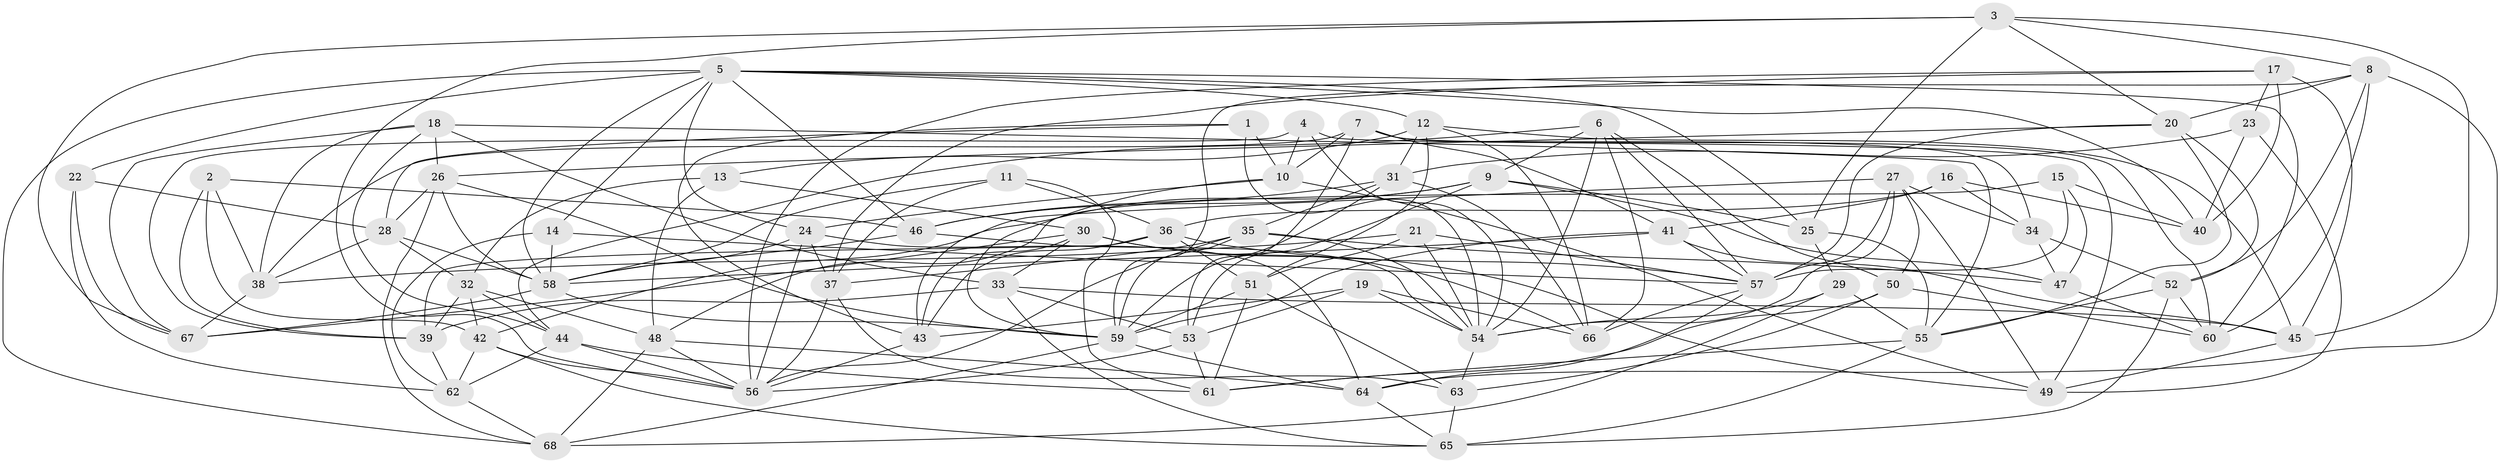 // original degree distribution, {4: 1.0}
// Generated by graph-tools (version 1.1) at 2025/26/03/09/25 03:26:58]
// undirected, 68 vertices, 200 edges
graph export_dot {
graph [start="1"]
  node [color=gray90,style=filled];
  1;
  2;
  3;
  4;
  5;
  6;
  7;
  8;
  9;
  10;
  11;
  12;
  13;
  14;
  15;
  16;
  17;
  18;
  19;
  20;
  21;
  22;
  23;
  24;
  25;
  26;
  27;
  28;
  29;
  30;
  31;
  32;
  33;
  34;
  35;
  36;
  37;
  38;
  39;
  40;
  41;
  42;
  43;
  44;
  45;
  46;
  47;
  48;
  49;
  50;
  51;
  52;
  53;
  54;
  55;
  56;
  57;
  58;
  59;
  60;
  61;
  62;
  63;
  64;
  65;
  66;
  67;
  68;
  1 -- 10 [weight=1.0];
  1 -- 28 [weight=1.0];
  1 -- 43 [weight=1.0];
  1 -- 54 [weight=1.0];
  2 -- 38 [weight=1.0];
  2 -- 39 [weight=1.0];
  2 -- 42 [weight=1.0];
  2 -- 46 [weight=1.0];
  3 -- 8 [weight=1.0];
  3 -- 20 [weight=1.0];
  3 -- 25 [weight=1.0];
  3 -- 45 [weight=1.0];
  3 -- 56 [weight=1.0];
  3 -- 67 [weight=1.0];
  4 -- 10 [weight=1.0];
  4 -- 39 [weight=1.0];
  4 -- 49 [weight=1.0];
  4 -- 54 [weight=1.0];
  5 -- 12 [weight=1.0];
  5 -- 14 [weight=1.0];
  5 -- 22 [weight=1.0];
  5 -- 24 [weight=1.0];
  5 -- 25 [weight=1.0];
  5 -- 40 [weight=1.0];
  5 -- 46 [weight=1.0];
  5 -- 58 [weight=1.0];
  5 -- 60 [weight=1.0];
  5 -- 68 [weight=1.0];
  6 -- 9 [weight=1.0];
  6 -- 44 [weight=1.0];
  6 -- 50 [weight=1.0];
  6 -- 54 [weight=1.0];
  6 -- 57 [weight=1.0];
  6 -- 66 [weight=1.0];
  7 -- 10 [weight=1.0];
  7 -- 34 [weight=1.0];
  7 -- 38 [weight=1.0];
  7 -- 41 [weight=1.0];
  7 -- 53 [weight=1.0];
  7 -- 60 [weight=1.0];
  8 -- 20 [weight=1.0];
  8 -- 52 [weight=1.0];
  8 -- 59 [weight=1.0];
  8 -- 60 [weight=1.0];
  8 -- 64 [weight=1.0];
  9 -- 25 [weight=1.0];
  9 -- 43 [weight=1.0];
  9 -- 46 [weight=1.0];
  9 -- 47 [weight=1.0];
  9 -- 53 [weight=1.0];
  10 -- 24 [weight=1.0];
  10 -- 49 [weight=1.0];
  10 -- 59 [weight=1.0];
  11 -- 36 [weight=1.0];
  11 -- 37 [weight=1.0];
  11 -- 58 [weight=1.0];
  11 -- 61 [weight=1.0];
  12 -- 13 [weight=1.0];
  12 -- 31 [weight=1.0];
  12 -- 45 [weight=1.0];
  12 -- 51 [weight=1.0];
  12 -- 66 [weight=1.0];
  13 -- 30 [weight=1.0];
  13 -- 32 [weight=1.0];
  13 -- 48 [weight=1.0];
  14 -- 57 [weight=1.0];
  14 -- 58 [weight=1.0];
  14 -- 62 [weight=1.0];
  15 -- 40 [weight=1.0];
  15 -- 47 [weight=1.0];
  15 -- 48 [weight=1.0];
  15 -- 57 [weight=1.0];
  16 -- 34 [weight=1.0];
  16 -- 36 [weight=1.0];
  16 -- 40 [weight=1.0];
  16 -- 41 [weight=1.0];
  17 -- 23 [weight=1.0];
  17 -- 37 [weight=1.0];
  17 -- 40 [weight=2.0];
  17 -- 45 [weight=1.0];
  17 -- 56 [weight=1.0];
  18 -- 26 [weight=1.0];
  18 -- 33 [weight=1.0];
  18 -- 38 [weight=1.0];
  18 -- 44 [weight=1.0];
  18 -- 55 [weight=1.0];
  18 -- 67 [weight=1.0];
  19 -- 43 [weight=1.0];
  19 -- 53 [weight=1.0];
  19 -- 54 [weight=1.0];
  19 -- 66 [weight=1.0];
  20 -- 26 [weight=1.0];
  20 -- 52 [weight=1.0];
  20 -- 55 [weight=1.0];
  20 -- 57 [weight=1.0];
  21 -- 38 [weight=1.0];
  21 -- 51 [weight=1.0];
  21 -- 54 [weight=1.0];
  21 -- 57 [weight=1.0];
  22 -- 28 [weight=1.0];
  22 -- 62 [weight=1.0];
  22 -- 67 [weight=1.0];
  23 -- 31 [weight=1.0];
  23 -- 40 [weight=1.0];
  23 -- 49 [weight=1.0];
  24 -- 37 [weight=1.0];
  24 -- 56 [weight=1.0];
  24 -- 58 [weight=1.0];
  24 -- 64 [weight=1.0];
  25 -- 29 [weight=1.0];
  25 -- 55 [weight=2.0];
  26 -- 28 [weight=1.0];
  26 -- 58 [weight=1.0];
  26 -- 59 [weight=1.0];
  26 -- 68 [weight=1.0];
  27 -- 34 [weight=1.0];
  27 -- 42 [weight=1.0];
  27 -- 49 [weight=1.0];
  27 -- 50 [weight=1.0];
  27 -- 54 [weight=1.0];
  27 -- 57 [weight=1.0];
  28 -- 32 [weight=1.0];
  28 -- 38 [weight=1.0];
  28 -- 58 [weight=1.0];
  29 -- 54 [weight=1.0];
  29 -- 55 [weight=1.0];
  29 -- 68 [weight=1.0];
  30 -- 33 [weight=1.0];
  30 -- 43 [weight=1.0];
  30 -- 49 [weight=1.0];
  30 -- 66 [weight=1.0];
  30 -- 67 [weight=1.0];
  31 -- 35 [weight=1.0];
  31 -- 46 [weight=1.0];
  31 -- 59 [weight=1.0];
  31 -- 66 [weight=1.0];
  32 -- 39 [weight=1.0];
  32 -- 42 [weight=1.0];
  32 -- 44 [weight=1.0];
  32 -- 48 [weight=1.0];
  33 -- 39 [weight=1.0];
  33 -- 45 [weight=1.0];
  33 -- 53 [weight=1.0];
  33 -- 65 [weight=1.0];
  34 -- 47 [weight=2.0];
  34 -- 52 [weight=1.0];
  35 -- 37 [weight=1.0];
  35 -- 47 [weight=1.0];
  35 -- 54 [weight=1.0];
  35 -- 56 [weight=1.0];
  35 -- 59 [weight=1.0];
  36 -- 39 [weight=1.0];
  36 -- 43 [weight=1.0];
  36 -- 51 [weight=1.0];
  36 -- 57 [weight=1.0];
  37 -- 56 [weight=1.0];
  37 -- 63 [weight=1.0];
  38 -- 67 [weight=1.0];
  39 -- 62 [weight=1.0];
  41 -- 45 [weight=1.0];
  41 -- 57 [weight=1.0];
  41 -- 58 [weight=1.0];
  41 -- 59 [weight=1.0];
  42 -- 56 [weight=1.0];
  42 -- 62 [weight=1.0];
  42 -- 65 [weight=1.0];
  43 -- 56 [weight=1.0];
  44 -- 56 [weight=1.0];
  44 -- 61 [weight=1.0];
  44 -- 62 [weight=1.0];
  45 -- 49 [weight=1.0];
  46 -- 54 [weight=1.0];
  46 -- 58 [weight=1.0];
  47 -- 60 [weight=1.0];
  48 -- 56 [weight=1.0];
  48 -- 64 [weight=1.0];
  48 -- 68 [weight=1.0];
  50 -- 60 [weight=1.0];
  50 -- 61 [weight=1.0];
  50 -- 63 [weight=2.0];
  51 -- 59 [weight=1.0];
  51 -- 61 [weight=1.0];
  51 -- 63 [weight=1.0];
  52 -- 55 [weight=1.0];
  52 -- 60 [weight=1.0];
  52 -- 65 [weight=1.0];
  53 -- 56 [weight=1.0];
  53 -- 61 [weight=1.0];
  54 -- 63 [weight=1.0];
  55 -- 61 [weight=1.0];
  55 -- 65 [weight=1.0];
  57 -- 64 [weight=1.0];
  57 -- 66 [weight=1.0];
  58 -- 59 [weight=1.0];
  58 -- 67 [weight=1.0];
  59 -- 64 [weight=1.0];
  59 -- 68 [weight=1.0];
  62 -- 68 [weight=1.0];
  63 -- 65 [weight=1.0];
  64 -- 65 [weight=1.0];
}
